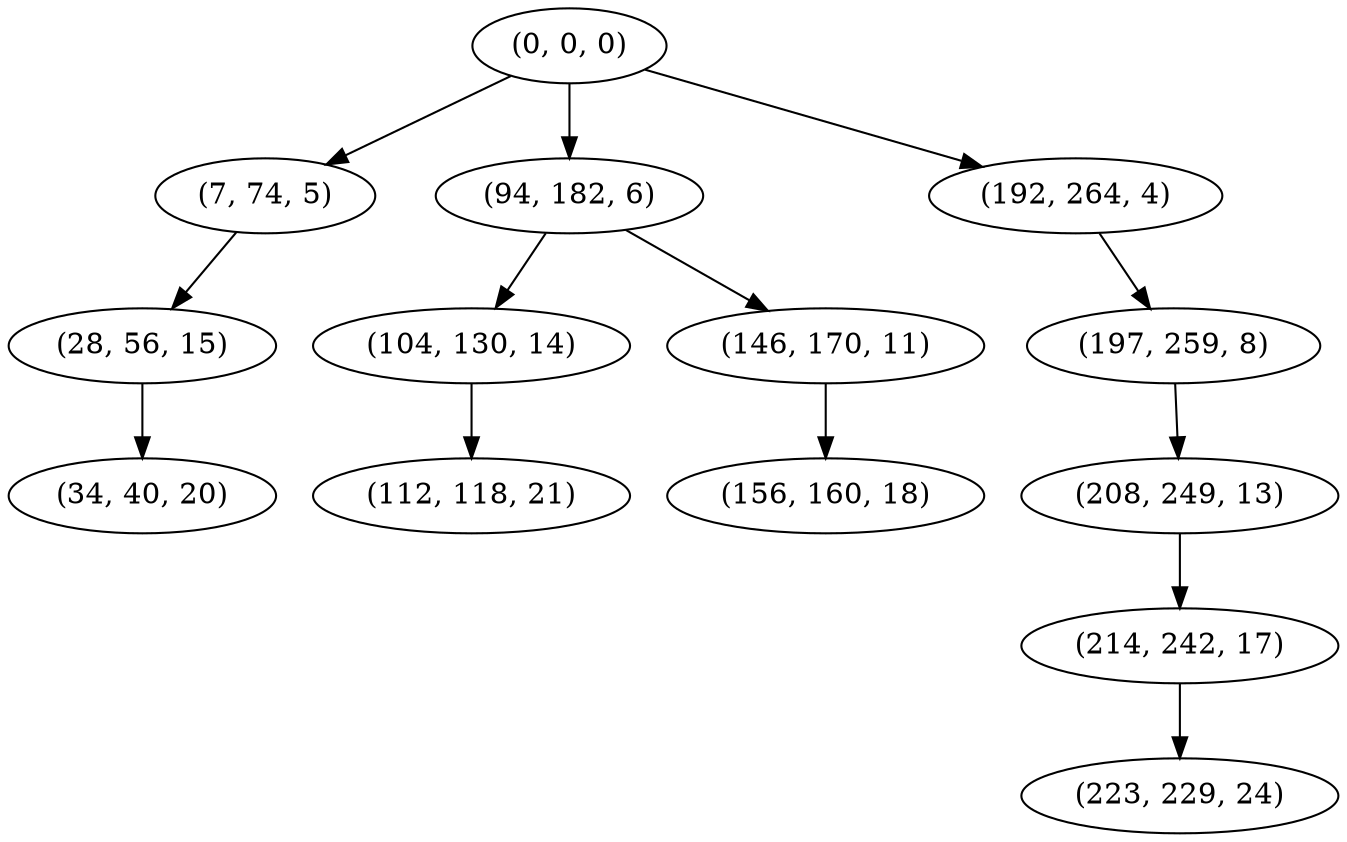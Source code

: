 digraph tree {
    "(0, 0, 0)";
    "(7, 74, 5)";
    "(28, 56, 15)";
    "(34, 40, 20)";
    "(94, 182, 6)";
    "(104, 130, 14)";
    "(112, 118, 21)";
    "(146, 170, 11)";
    "(156, 160, 18)";
    "(192, 264, 4)";
    "(197, 259, 8)";
    "(208, 249, 13)";
    "(214, 242, 17)";
    "(223, 229, 24)";
    "(0, 0, 0)" -> "(7, 74, 5)";
    "(0, 0, 0)" -> "(94, 182, 6)";
    "(0, 0, 0)" -> "(192, 264, 4)";
    "(7, 74, 5)" -> "(28, 56, 15)";
    "(28, 56, 15)" -> "(34, 40, 20)";
    "(94, 182, 6)" -> "(104, 130, 14)";
    "(94, 182, 6)" -> "(146, 170, 11)";
    "(104, 130, 14)" -> "(112, 118, 21)";
    "(146, 170, 11)" -> "(156, 160, 18)";
    "(192, 264, 4)" -> "(197, 259, 8)";
    "(197, 259, 8)" -> "(208, 249, 13)";
    "(208, 249, 13)" -> "(214, 242, 17)";
    "(214, 242, 17)" -> "(223, 229, 24)";
}
